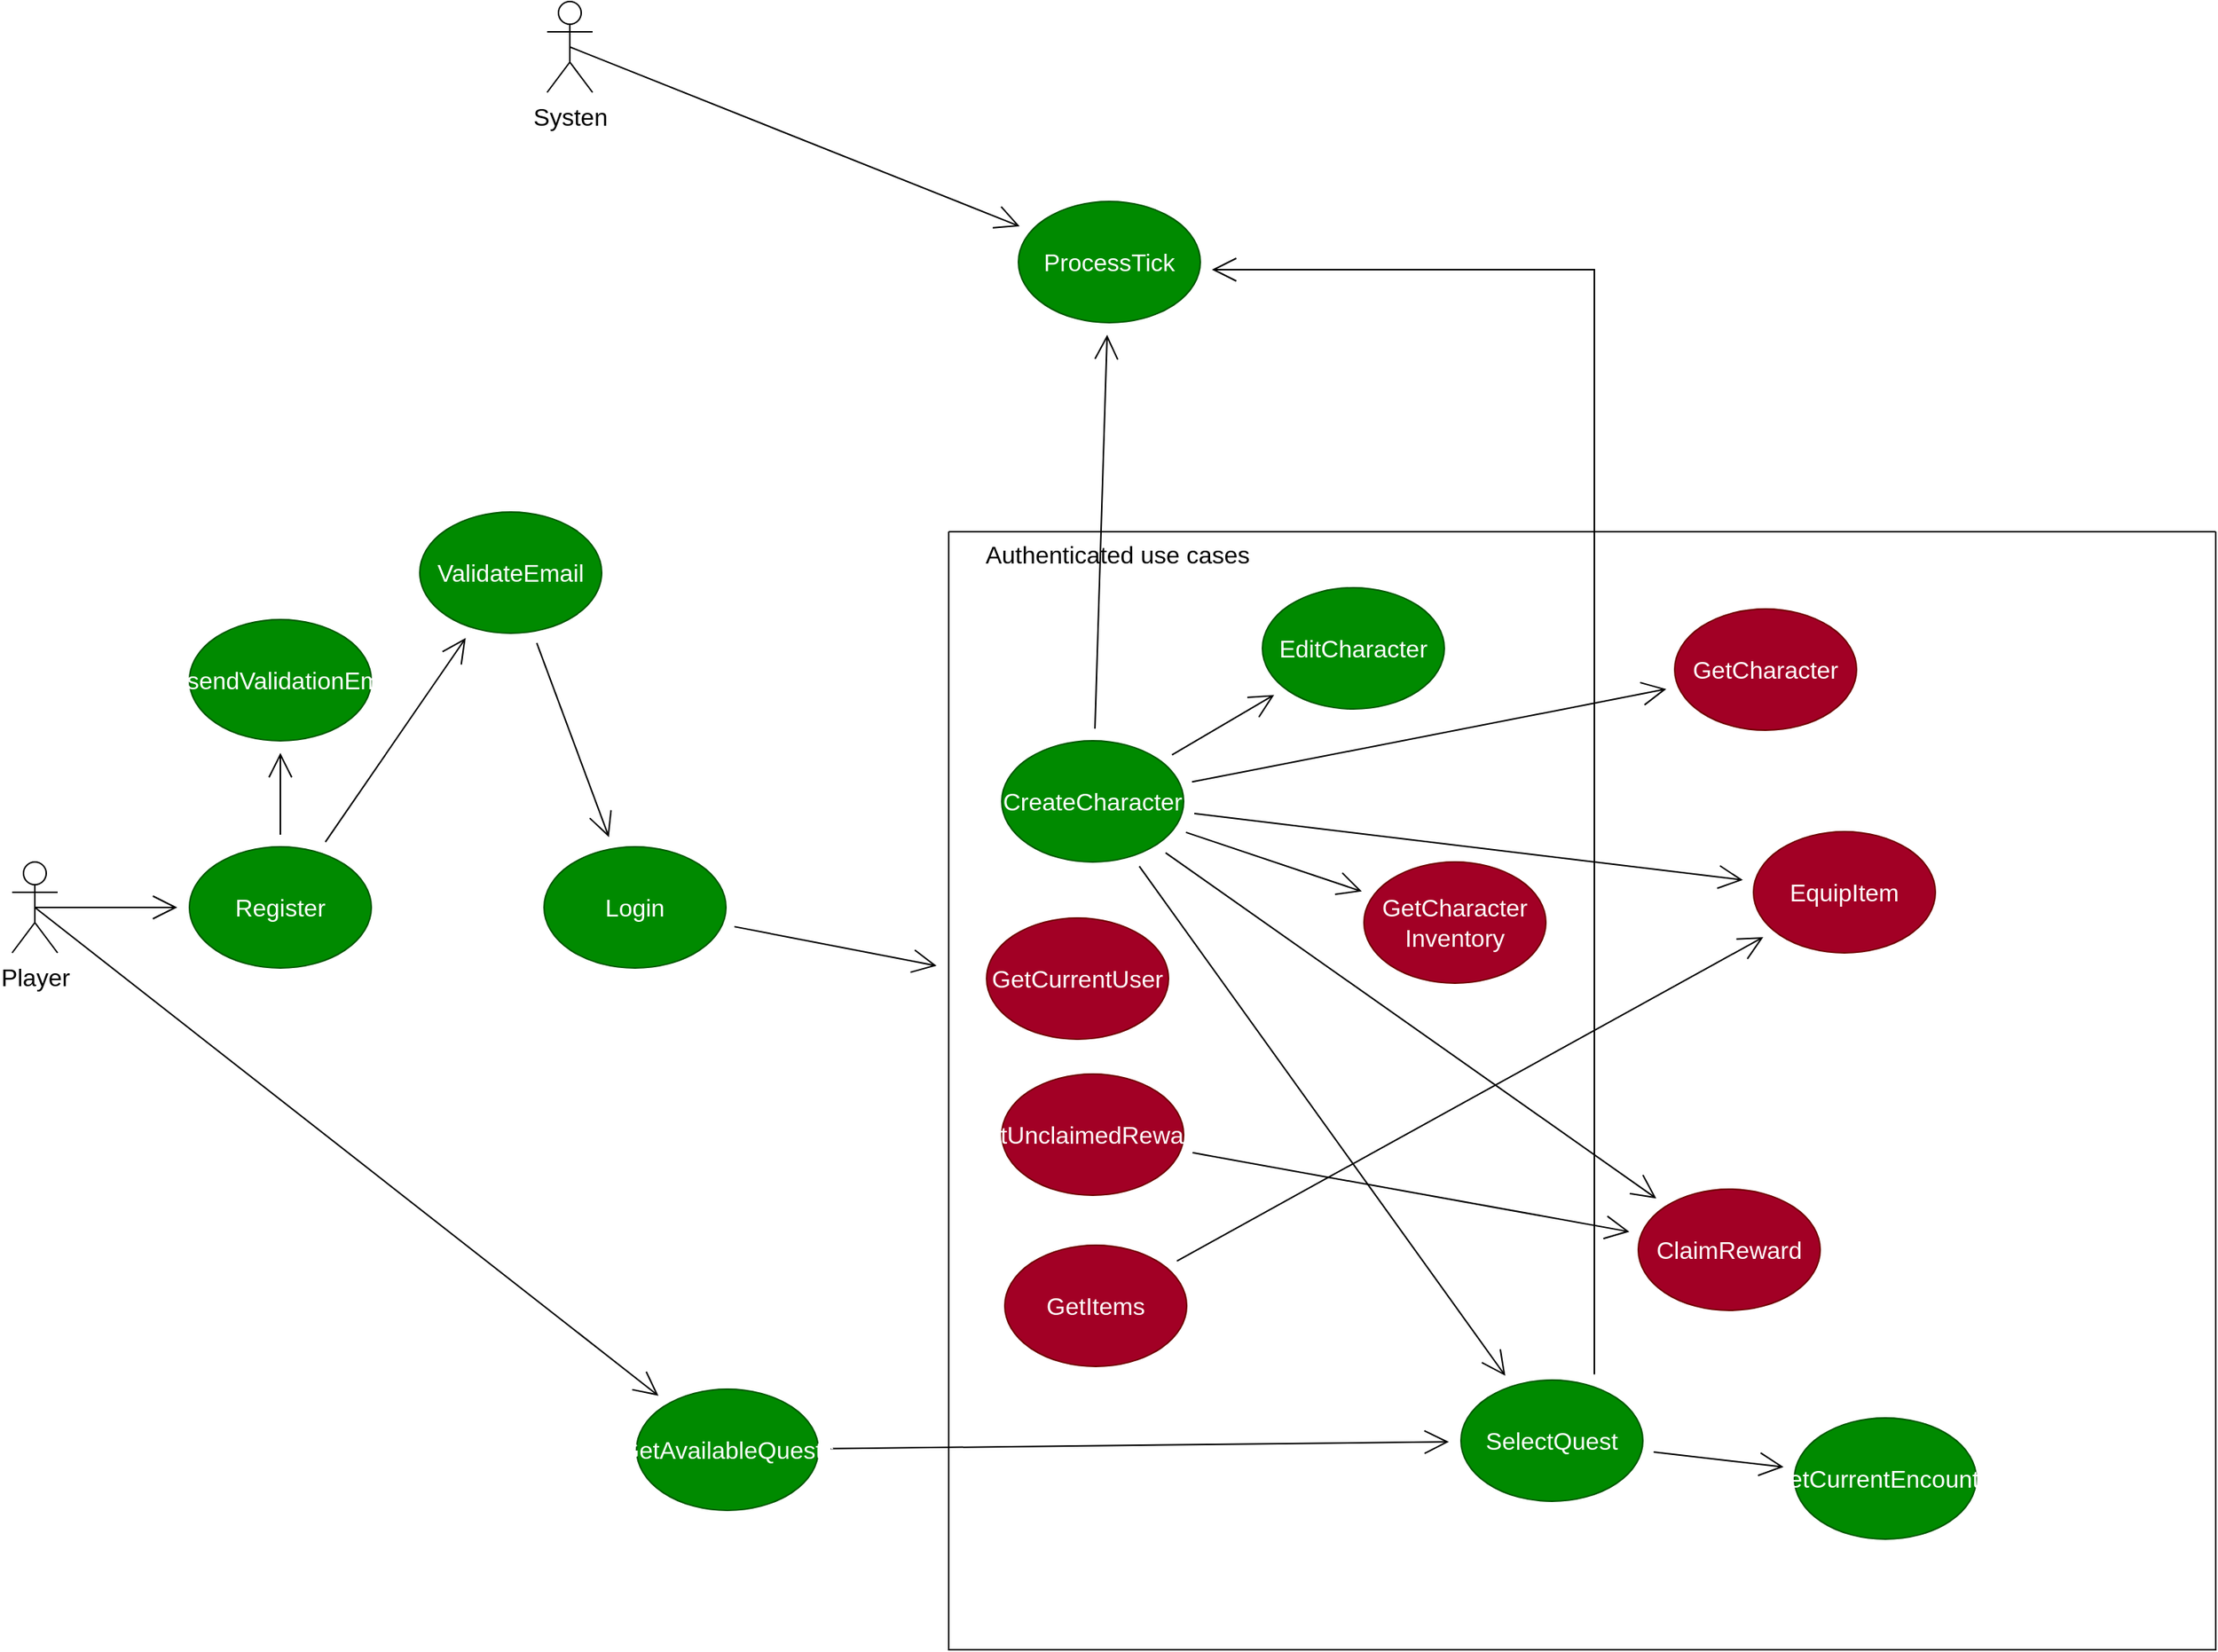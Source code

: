 <mxfile version="20.7.4" type="device"><diagram id="ipJWhZqzKr1BVn6G77or" name="Page-1"><mxGraphModel dx="1806" dy="1305" grid="0" gridSize="10" guides="1" tooltips="1" connect="1" arrows="1" fold="1" page="0" pageScale="1" pageWidth="1100" pageHeight="850" math="0" shadow="0"><root><mxCell id="0"/><mxCell id="1" parent="0"/><mxCell id="HBbe1RdpAgk0ndtDMDIS-24" value="" style="swimlane;startSize=0;fontSize=16;" vertex="1" parent="1"><mxGeometry x="318" y="65" width="836" height="738" as="geometry"><mxRectangle x="273" y="65" width="50" height="44" as="alternateBounds"/></mxGeometry></mxCell><mxCell id="HBbe1RdpAgk0ndtDMDIS-25" style="edgeStyle=none;curved=1;rounded=0;orthogonalLoop=1;jettySize=auto;html=1;fontSize=12;endArrow=open;startSize=14;endSize=14;sourcePerimeterSpacing=8;targetPerimeterSpacing=8;" edge="1" parent="HBbe1RdpAgk0ndtDMDIS-24" source="HBbe1RdpAgk0ndtDMDIS-10" target="HBbe1RdpAgk0ndtDMDIS-16"><mxGeometry relative="1" as="geometry"/></mxCell><mxCell id="HBbe1RdpAgk0ndtDMDIS-29" style="edgeStyle=none;curved=1;rounded=0;orthogonalLoop=1;jettySize=auto;html=1;fontSize=12;endArrow=open;startSize=14;endSize=14;sourcePerimeterSpacing=8;targetPerimeterSpacing=8;" edge="1" parent="HBbe1RdpAgk0ndtDMDIS-24" source="HBbe1RdpAgk0ndtDMDIS-10" target="HBbe1RdpAgk0ndtDMDIS-28"><mxGeometry relative="1" as="geometry"/></mxCell><mxCell id="HBbe1RdpAgk0ndtDMDIS-32" style="edgeStyle=none;curved=1;rounded=0;orthogonalLoop=1;jettySize=auto;html=1;fontSize=12;endArrow=open;startSize=14;endSize=14;sourcePerimeterSpacing=8;targetPerimeterSpacing=8;" edge="1" parent="HBbe1RdpAgk0ndtDMDIS-24" source="HBbe1RdpAgk0ndtDMDIS-10" target="HBbe1RdpAgk0ndtDMDIS-30"><mxGeometry relative="1" as="geometry"/></mxCell><mxCell id="HBbe1RdpAgk0ndtDMDIS-41" style="rounded=0;orthogonalLoop=1;jettySize=auto;html=1;fontSize=12;endArrow=open;startSize=14;endSize=14;sourcePerimeterSpacing=8;targetPerimeterSpacing=8;" edge="1" parent="HBbe1RdpAgk0ndtDMDIS-24" source="HBbe1RdpAgk0ndtDMDIS-10" target="HBbe1RdpAgk0ndtDMDIS-39"><mxGeometry relative="1" as="geometry"/></mxCell><mxCell id="HBbe1RdpAgk0ndtDMDIS-43" style="edgeStyle=none;rounded=0;orthogonalLoop=1;jettySize=auto;html=1;fontSize=12;endArrow=open;startSize=14;endSize=14;sourcePerimeterSpacing=8;targetPerimeterSpacing=8;" edge="1" parent="HBbe1RdpAgk0ndtDMDIS-24" source="HBbe1RdpAgk0ndtDMDIS-10" target="HBbe1RdpAgk0ndtDMDIS-42"><mxGeometry relative="1" as="geometry"/></mxCell><mxCell id="HBbe1RdpAgk0ndtDMDIS-48" style="edgeStyle=none;rounded=0;orthogonalLoop=1;jettySize=auto;html=1;fontSize=12;endArrow=open;startSize=14;endSize=14;sourcePerimeterSpacing=8;targetPerimeterSpacing=8;" edge="1" parent="HBbe1RdpAgk0ndtDMDIS-24" source="HBbe1RdpAgk0ndtDMDIS-10" target="HBbe1RdpAgk0ndtDMDIS-47"><mxGeometry relative="1" as="geometry"/></mxCell><mxCell id="HBbe1RdpAgk0ndtDMDIS-10" value="CreateCharacter" style="ellipse;whiteSpace=wrap;html=1;fontSize=16;fillColor=#008a00;fontColor=#ffffff;strokeColor=#005700;" vertex="1" parent="HBbe1RdpAgk0ndtDMDIS-24"><mxGeometry x="35" y="138" width="120" height="80" as="geometry"/></mxCell><mxCell id="HBbe1RdpAgk0ndtDMDIS-12" value="GetCurrentUser" style="ellipse;whiteSpace=wrap;html=1;fontSize=16;fillColor=#a20025;fontColor=#ffffff;strokeColor=#6F0000;" vertex="1" parent="HBbe1RdpAgk0ndtDMDIS-24"><mxGeometry x="25" y="255" width="120" height="80" as="geometry"/></mxCell><mxCell id="HBbe1RdpAgk0ndtDMDIS-44" style="edgeStyle=none;rounded=0;orthogonalLoop=1;jettySize=auto;html=1;fontSize=12;endArrow=open;startSize=14;endSize=14;sourcePerimeterSpacing=8;targetPerimeterSpacing=8;" edge="1" parent="HBbe1RdpAgk0ndtDMDIS-24" source="HBbe1RdpAgk0ndtDMDIS-15" target="HBbe1RdpAgk0ndtDMDIS-42"><mxGeometry relative="1" as="geometry"/></mxCell><mxCell id="HBbe1RdpAgk0ndtDMDIS-15" value="GetItems" style="ellipse;whiteSpace=wrap;html=1;fontSize=16;fillColor=#a20025;fontColor=#ffffff;strokeColor=#6F0000;" vertex="1" parent="HBbe1RdpAgk0ndtDMDIS-24"><mxGeometry x="37" y="471" width="120" height="80" as="geometry"/></mxCell><mxCell id="HBbe1RdpAgk0ndtDMDIS-16" value="GetCharacter" style="ellipse;whiteSpace=wrap;html=1;fontSize=16;fillColor=#a20025;fontColor=#ffffff;strokeColor=#6F0000;" vertex="1" parent="HBbe1RdpAgk0ndtDMDIS-24"><mxGeometry x="479" y="51" width="120" height="80" as="geometry"/></mxCell><mxCell id="HBbe1RdpAgk0ndtDMDIS-40" style="rounded=0;orthogonalLoop=1;jettySize=auto;html=1;fontSize=12;endArrow=open;startSize=14;endSize=14;sourcePerimeterSpacing=8;targetPerimeterSpacing=8;" edge="1" parent="HBbe1RdpAgk0ndtDMDIS-24" source="HBbe1RdpAgk0ndtDMDIS-14" target="HBbe1RdpAgk0ndtDMDIS-39"><mxGeometry relative="1" as="geometry"/></mxCell><mxCell id="HBbe1RdpAgk0ndtDMDIS-14" value="GetUnclaimedRewards" style="ellipse;whiteSpace=wrap;html=1;fontSize=16;fillColor=#a20025;fontColor=#ffffff;strokeColor=#6F0000;" vertex="1" parent="HBbe1RdpAgk0ndtDMDIS-24"><mxGeometry x="35" y="358" width="120" height="80" as="geometry"/></mxCell><mxCell id="HBbe1RdpAgk0ndtDMDIS-21" value="Authenticated use cases" style="text;html=1;strokeColor=none;fillColor=none;align=center;verticalAlign=middle;whiteSpace=wrap;rounded=0;fontSize=16;" vertex="1" parent="HBbe1RdpAgk0ndtDMDIS-24"><mxGeometry x="19" width="185" height="30" as="geometry"/></mxCell><mxCell id="HBbe1RdpAgk0ndtDMDIS-28" value="GetCharacter&lt;br&gt;Inventory" style="ellipse;whiteSpace=wrap;html=1;fontSize=16;fillColor=#a20025;fontColor=#ffffff;strokeColor=#6F0000;" vertex="1" parent="HBbe1RdpAgk0ndtDMDIS-24"><mxGeometry x="274" y="218" width="120" height="80" as="geometry"/></mxCell><mxCell id="HBbe1RdpAgk0ndtDMDIS-50" style="edgeStyle=none;rounded=0;orthogonalLoop=1;jettySize=auto;html=1;fontSize=12;endArrow=open;startSize=14;endSize=14;sourcePerimeterSpacing=8;targetPerimeterSpacing=8;" edge="1" parent="HBbe1RdpAgk0ndtDMDIS-24" source="HBbe1RdpAgk0ndtDMDIS-30" target="HBbe1RdpAgk0ndtDMDIS-49"><mxGeometry relative="1" as="geometry"/></mxCell><mxCell id="HBbe1RdpAgk0ndtDMDIS-30" value="SelectQuest" style="ellipse;whiteSpace=wrap;html=1;fontSize=16;fillColor=#008a00;fontColor=#ffffff;strokeColor=#005700;" vertex="1" parent="HBbe1RdpAgk0ndtDMDIS-24"><mxGeometry x="338" y="560" width="120" height="80" as="geometry"/></mxCell><mxCell id="HBbe1RdpAgk0ndtDMDIS-39" value="ClaimReward" style="ellipse;whiteSpace=wrap;html=1;fontSize=16;fillColor=#a20025;fontColor=#ffffff;strokeColor=#6F0000;" vertex="1" parent="HBbe1RdpAgk0ndtDMDIS-24"><mxGeometry x="455" y="434" width="120" height="80" as="geometry"/></mxCell><mxCell id="HBbe1RdpAgk0ndtDMDIS-42" value="EquipItem" style="ellipse;whiteSpace=wrap;html=1;fontSize=16;fillColor=#a20025;fontColor=#ffffff;strokeColor=#6F0000;" vertex="1" parent="HBbe1RdpAgk0ndtDMDIS-24"><mxGeometry x="531" y="198" width="120" height="80" as="geometry"/></mxCell><mxCell id="HBbe1RdpAgk0ndtDMDIS-47" value="EditCharacter" style="ellipse;whiteSpace=wrap;html=1;fontSize=16;fillColor=#008a00;fontColor=#ffffff;strokeColor=#005700;" vertex="1" parent="HBbe1RdpAgk0ndtDMDIS-24"><mxGeometry x="207" y="37" width="120" height="80" as="geometry"/></mxCell><mxCell id="HBbe1RdpAgk0ndtDMDIS-49" value="GetCurrentEncounter" style="ellipse;whiteSpace=wrap;html=1;fontSize=16;fillColor=#008a00;fontColor=#ffffff;strokeColor=#005700;" vertex="1" parent="HBbe1RdpAgk0ndtDMDIS-24"><mxGeometry x="558" y="585" width="120" height="80" as="geometry"/></mxCell><mxCell id="HBbe1RdpAgk0ndtDMDIS-4" style="edgeStyle=none;curved=1;rounded=0;orthogonalLoop=1;jettySize=auto;html=1;exitX=0.5;exitY=0.5;exitDx=0;exitDy=0;exitPerimeter=0;fontSize=12;endArrow=open;startSize=14;endSize=14;sourcePerimeterSpacing=8;targetPerimeterSpacing=8;" edge="1" parent="1" source="HBbe1RdpAgk0ndtDMDIS-1" target="HBbe1RdpAgk0ndtDMDIS-2"><mxGeometry relative="1" as="geometry"/></mxCell><mxCell id="HBbe1RdpAgk0ndtDMDIS-19" style="edgeStyle=none;curved=1;rounded=0;orthogonalLoop=1;jettySize=auto;html=1;exitX=0.5;exitY=0.5;exitDx=0;exitDy=0;exitPerimeter=0;fontSize=12;endArrow=open;startSize=14;endSize=14;sourcePerimeterSpacing=8;targetPerimeterSpacing=8;" edge="1" parent="1" source="HBbe1RdpAgk0ndtDMDIS-1" target="HBbe1RdpAgk0ndtDMDIS-18"><mxGeometry relative="1" as="geometry"/></mxCell><mxCell id="HBbe1RdpAgk0ndtDMDIS-1" value="Player" style="shape=umlActor;verticalLabelPosition=bottom;verticalAlign=top;html=1;outlineConnect=0;fontSize=16;" vertex="1" parent="1"><mxGeometry x="-300" y="283" width="30" height="60" as="geometry"/></mxCell><mxCell id="HBbe1RdpAgk0ndtDMDIS-5" style="edgeStyle=none;curved=1;rounded=0;orthogonalLoop=1;jettySize=auto;html=1;fontSize=12;endArrow=open;startSize=14;endSize=14;sourcePerimeterSpacing=8;targetPerimeterSpacing=8;" edge="1" parent="1" source="HBbe1RdpAgk0ndtDMDIS-2" target="HBbe1RdpAgk0ndtDMDIS-3"><mxGeometry relative="1" as="geometry"/></mxCell><mxCell id="HBbe1RdpAgk0ndtDMDIS-46" style="edgeStyle=none;rounded=0;orthogonalLoop=1;jettySize=auto;html=1;fontSize=12;endArrow=open;startSize=14;endSize=14;sourcePerimeterSpacing=8;targetPerimeterSpacing=8;" edge="1" parent="1" source="HBbe1RdpAgk0ndtDMDIS-2" target="HBbe1RdpAgk0ndtDMDIS-45"><mxGeometry relative="1" as="geometry"/></mxCell><mxCell id="HBbe1RdpAgk0ndtDMDIS-2" value="Register" style="ellipse;whiteSpace=wrap;html=1;fontSize=16;fillColor=#008a00;fontColor=#ffffff;strokeColor=#005700;" vertex="1" parent="1"><mxGeometry x="-183" y="273" width="120" height="80" as="geometry"/></mxCell><mxCell id="HBbe1RdpAgk0ndtDMDIS-7" style="edgeStyle=none;curved=1;rounded=0;orthogonalLoop=1;jettySize=auto;html=1;fontSize=12;endArrow=open;startSize=14;endSize=14;sourcePerimeterSpacing=8;targetPerimeterSpacing=8;" edge="1" parent="1" source="HBbe1RdpAgk0ndtDMDIS-3" target="HBbe1RdpAgk0ndtDMDIS-6"><mxGeometry relative="1" as="geometry"/></mxCell><mxCell id="HBbe1RdpAgk0ndtDMDIS-3" value="ValidateEmail" style="ellipse;whiteSpace=wrap;html=1;fontSize=16;fillColor=#008a00;fontColor=#ffffff;strokeColor=#005700;" vertex="1" parent="1"><mxGeometry x="-31" y="52" width="120" height="80" as="geometry"/></mxCell><mxCell id="HBbe1RdpAgk0ndtDMDIS-23" style="edgeStyle=none;curved=1;rounded=0;orthogonalLoop=1;jettySize=auto;html=1;fontSize=12;endArrow=open;startSize=14;endSize=14;sourcePerimeterSpacing=8;targetPerimeterSpacing=8;" edge="1" parent="1" source="HBbe1RdpAgk0ndtDMDIS-6" target="HBbe1RdpAgk0ndtDMDIS-24"><mxGeometry relative="1" as="geometry"><mxPoint x="267.0" y="328.96" as="targetPoint"/></mxGeometry></mxCell><mxCell id="HBbe1RdpAgk0ndtDMDIS-6" value="Login" style="ellipse;whiteSpace=wrap;html=1;fontSize=16;fillColor=#008a00;fontColor=#ffffff;strokeColor=#005700;" vertex="1" parent="1"><mxGeometry x="51" y="273" width="120" height="80" as="geometry"/></mxCell><mxCell id="HBbe1RdpAgk0ndtDMDIS-31" style="edgeStyle=none;curved=1;rounded=0;orthogonalLoop=1;jettySize=auto;html=1;fontSize=12;endArrow=open;startSize=14;endSize=14;sourcePerimeterSpacing=8;targetPerimeterSpacing=8;" edge="1" parent="1" source="HBbe1RdpAgk0ndtDMDIS-18" target="HBbe1RdpAgk0ndtDMDIS-30"><mxGeometry relative="1" as="geometry"/></mxCell><mxCell id="HBbe1RdpAgk0ndtDMDIS-18" value="GetAvailableQuests" style="ellipse;whiteSpace=wrap;html=1;fontSize=16;fillColor=#008a00;fontColor=#ffffff;strokeColor=#005700;" vertex="1" parent="1"><mxGeometry x="112" y="631" width="120" height="80" as="geometry"/></mxCell><mxCell id="HBbe1RdpAgk0ndtDMDIS-33" value="ProcessTick" style="ellipse;whiteSpace=wrap;html=1;fontSize=16;fillColor=#008a00;fontColor=#ffffff;strokeColor=#005700;" vertex="1" parent="1"><mxGeometry x="364" y="-153" width="120" height="80" as="geometry"/></mxCell><mxCell id="HBbe1RdpAgk0ndtDMDIS-35" style="edgeStyle=none;curved=1;rounded=0;orthogonalLoop=1;jettySize=auto;html=1;exitX=0.5;exitY=0.5;exitDx=0;exitDy=0;exitPerimeter=0;fontSize=12;endArrow=open;startSize=14;endSize=14;sourcePerimeterSpacing=8;targetPerimeterSpacing=8;" edge="1" parent="1" source="HBbe1RdpAgk0ndtDMDIS-34" target="HBbe1RdpAgk0ndtDMDIS-33"><mxGeometry relative="1" as="geometry"/></mxCell><mxCell id="HBbe1RdpAgk0ndtDMDIS-34" value="Systen" style="shape=umlActor;verticalLabelPosition=bottom;verticalAlign=top;html=1;outlineConnect=0;fontSize=16;" vertex="1" parent="1"><mxGeometry x="53" y="-285" width="30" height="60" as="geometry"/></mxCell><mxCell id="HBbe1RdpAgk0ndtDMDIS-36" style="edgeStyle=none;curved=1;rounded=0;orthogonalLoop=1;jettySize=auto;html=1;fontSize=12;endArrow=open;startSize=14;endSize=14;sourcePerimeterSpacing=8;targetPerimeterSpacing=8;" edge="1" parent="1" source="HBbe1RdpAgk0ndtDMDIS-10" target="HBbe1RdpAgk0ndtDMDIS-33"><mxGeometry relative="1" as="geometry"/></mxCell><mxCell id="HBbe1RdpAgk0ndtDMDIS-37" style="edgeStyle=orthogonalEdgeStyle;rounded=0;orthogonalLoop=1;jettySize=auto;html=1;fontSize=12;endArrow=open;startSize=14;endSize=14;sourcePerimeterSpacing=8;targetPerimeterSpacing=8;" edge="1" parent="1" source="HBbe1RdpAgk0ndtDMDIS-30" target="HBbe1RdpAgk0ndtDMDIS-33"><mxGeometry relative="1" as="geometry"><mxPoint x="857" y="-11" as="targetPoint"/><Array as="points"><mxPoint x="744" y="-108"/></Array></mxGeometry></mxCell><mxCell id="HBbe1RdpAgk0ndtDMDIS-45" value="ResendValidationEmail" style="ellipse;whiteSpace=wrap;html=1;fontSize=16;fillColor=#008a00;fontColor=#ffffff;strokeColor=#005700;" vertex="1" parent="1"><mxGeometry x="-183" y="123" width="120" height="80" as="geometry"/></mxCell></root></mxGraphModel></diagram></mxfile>